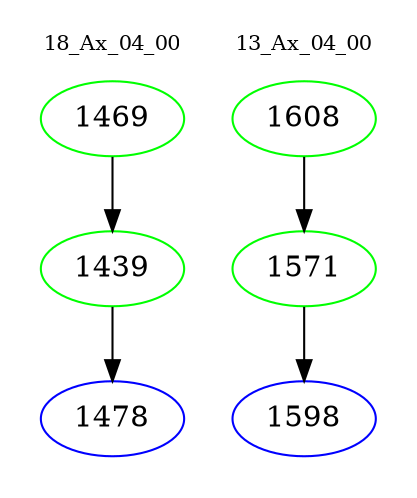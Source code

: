 digraph{
subgraph cluster_0 {
color = white
label = "18_Ax_04_00";
fontsize=10;
T0_1469 [label="1469", color="green"]
T0_1469 -> T0_1439 [color="black"]
T0_1439 [label="1439", color="green"]
T0_1439 -> T0_1478 [color="black"]
T0_1478 [label="1478", color="blue"]
}
subgraph cluster_1 {
color = white
label = "13_Ax_04_00";
fontsize=10;
T1_1608 [label="1608", color="green"]
T1_1608 -> T1_1571 [color="black"]
T1_1571 [label="1571", color="green"]
T1_1571 -> T1_1598 [color="black"]
T1_1598 [label="1598", color="blue"]
}
}
